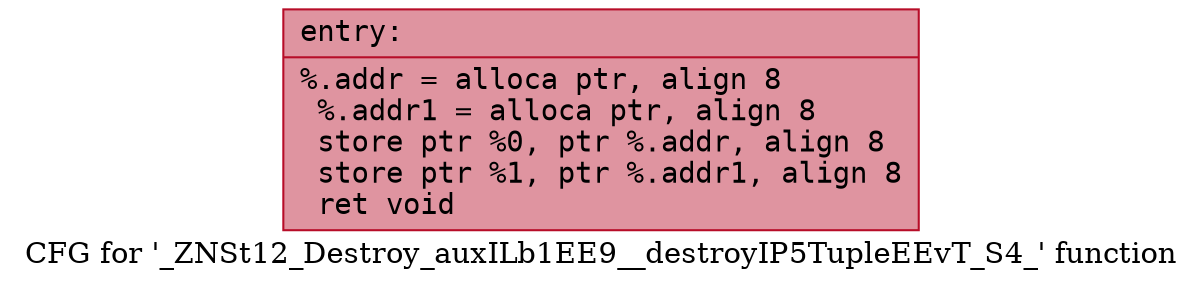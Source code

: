 digraph "CFG for '_ZNSt12_Destroy_auxILb1EE9__destroyIP5TupleEEvT_S4_' function" {
	label="CFG for '_ZNSt12_Destroy_auxILb1EE9__destroyIP5TupleEEvT_S4_' function";

	Node0x55c606395490 [shape=record,color="#b70d28ff", style=filled, fillcolor="#b70d2870" fontname="Courier",label="{entry:\l|  %.addr = alloca ptr, align 8\l  %.addr1 = alloca ptr, align 8\l  store ptr %0, ptr %.addr, align 8\l  store ptr %1, ptr %.addr1, align 8\l  ret void\l}"];
}

